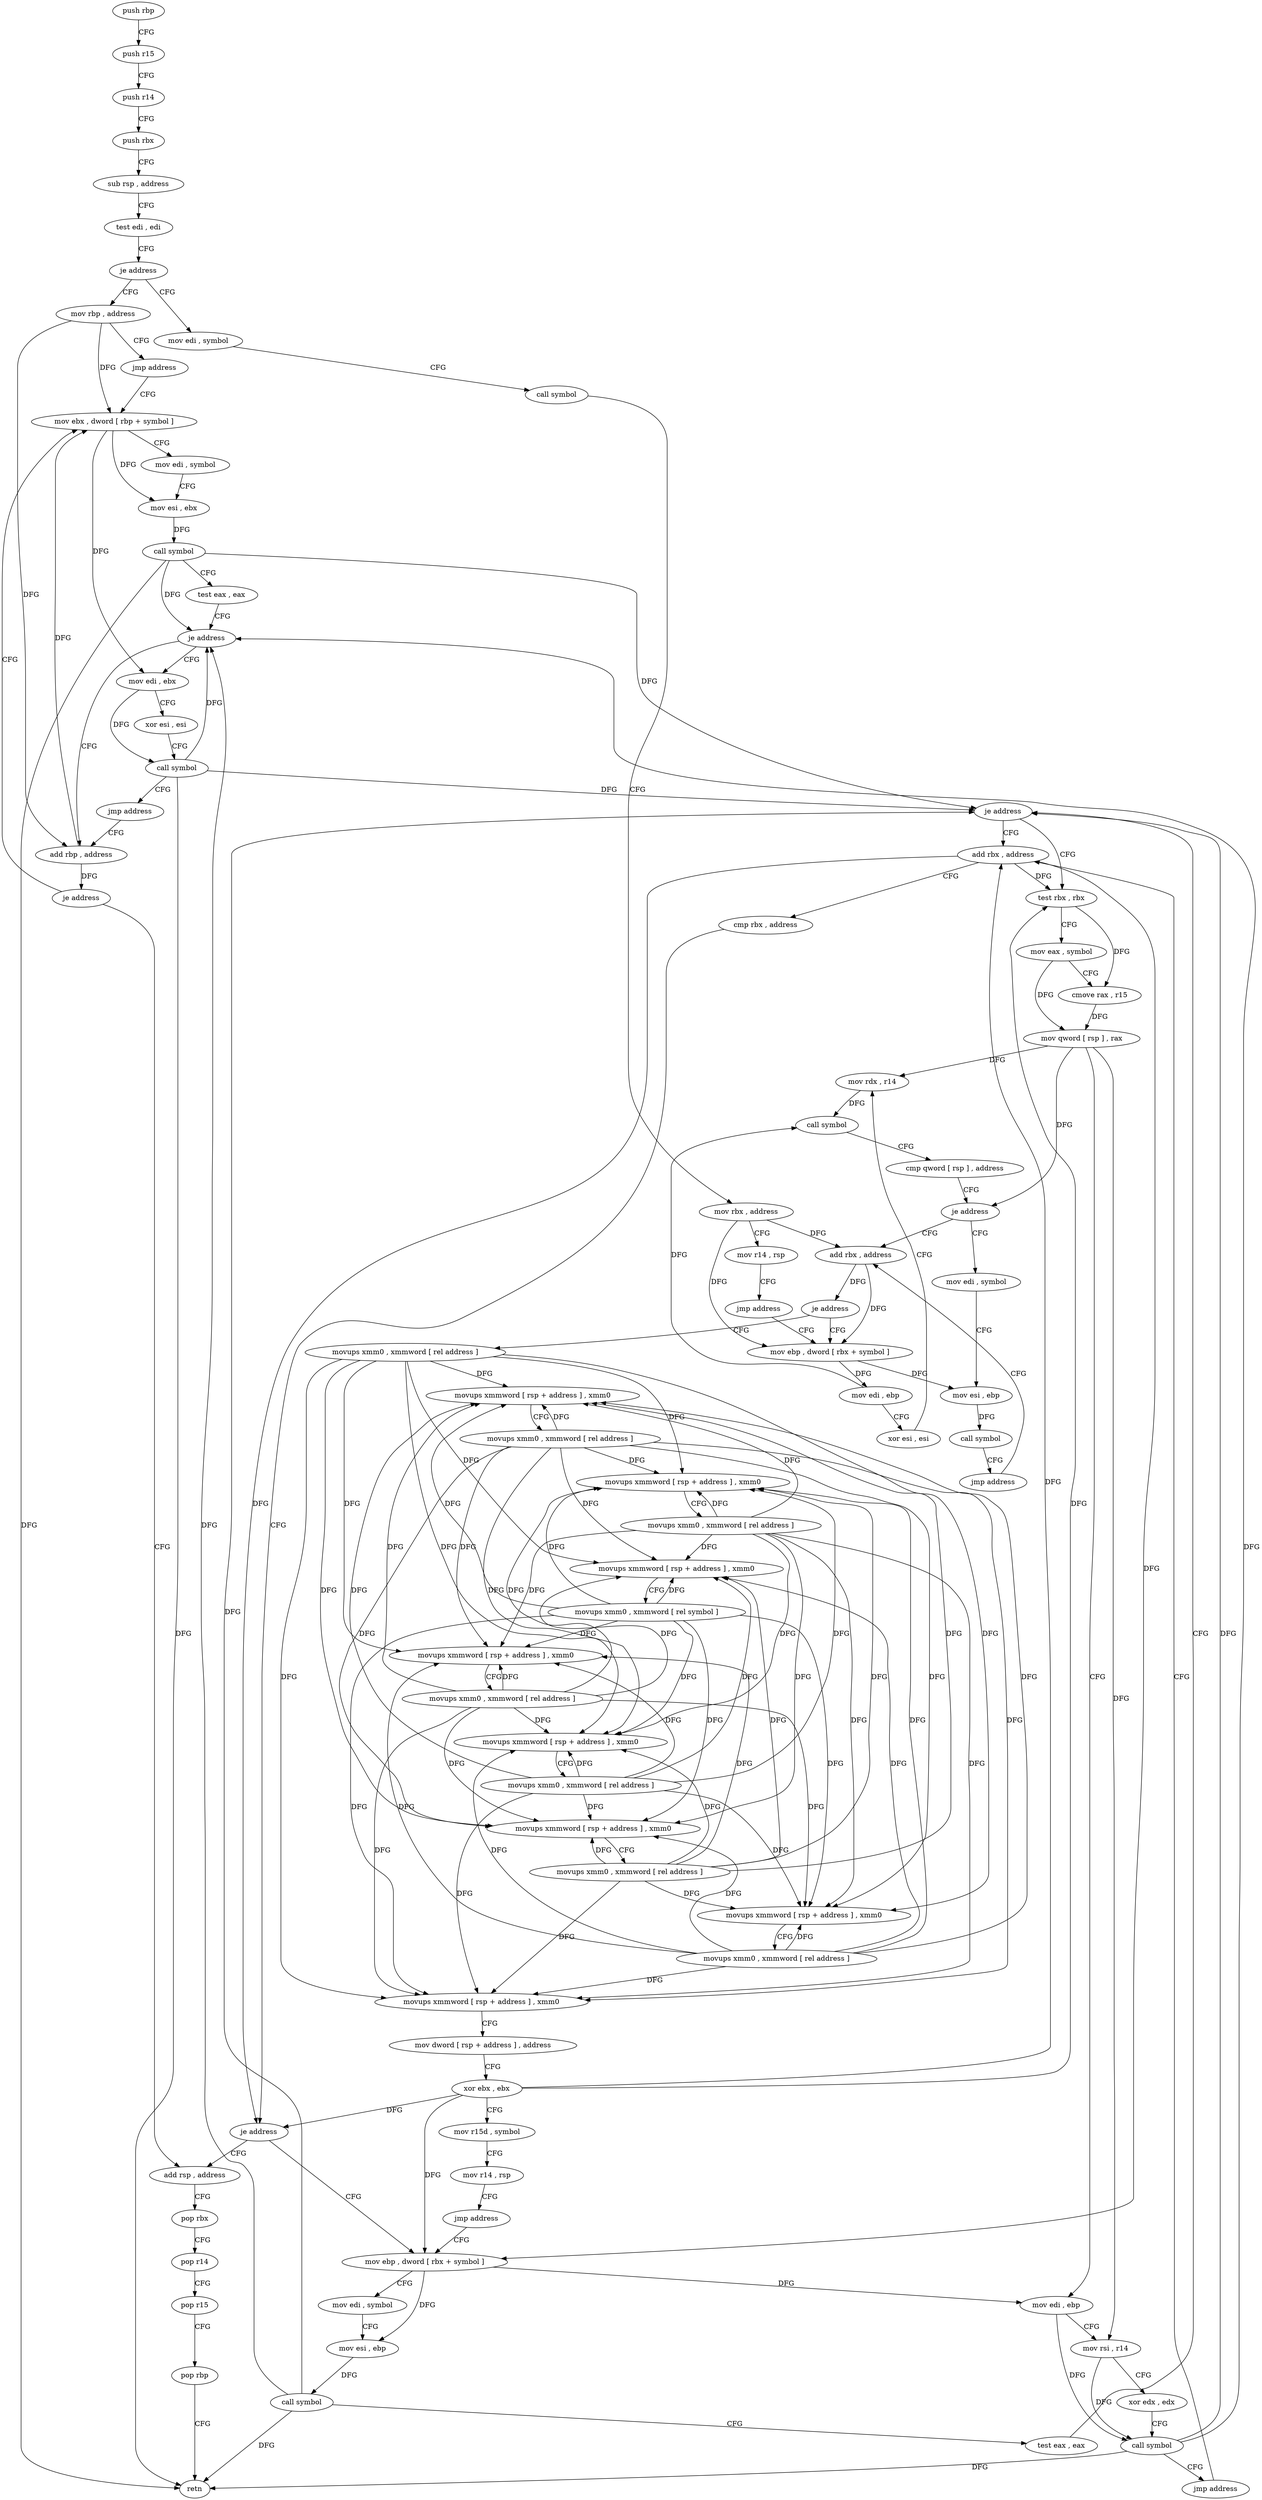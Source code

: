 digraph "func" {
"4218464" [label = "push rbp" ]
"4218465" [label = "push r15" ]
"4218467" [label = "push r14" ]
"4218469" [label = "push rbx" ]
"4218470" [label = "sub rsp , address" ]
"4218477" [label = "test edi , edi" ]
"4218479" [label = "je address" ]
"4218557" [label = "mov rbp , address" ]
"4218481" [label = "mov edi , symbol" ]
"4218564" [label = "jmp address" ]
"4218586" [label = "mov ebx , dword [ rbp + symbol ]" ]
"4218486" [label = "call symbol" ]
"4218491" [label = "mov rbx , address" ]
"4218498" [label = "mov r14 , rsp" ]
"4218501" [label = "jmp address" ]
"4218518" [label = "mov ebp , dword [ rbx + symbol ]" ]
"4218592" [label = "mov edi , symbol" ]
"4218597" [label = "mov esi , ebx" ]
"4218599" [label = "call symbol" ]
"4218604" [label = "test eax , eax" ]
"4218606" [label = "je address" ]
"4218576" [label = "add rbp , address" ]
"4218608" [label = "mov edi , ebx" ]
"4218524" [label = "mov edi , ebp" ]
"4218526" [label = "xor esi , esi" ]
"4218528" [label = "mov rdx , r14" ]
"4218531" [label = "call symbol" ]
"4218536" [label = "cmp qword [ rsp ] , address" ]
"4218541" [label = "je address" ]
"4218512" [label = "add rbx , address" ]
"4218543" [label = "mov edi , symbol" ]
"4218580" [label = "je address" ]
"4218814" [label = "add rsp , address" ]
"4218610" [label = "xor esi , esi" ]
"4218612" [label = "call symbol" ]
"4218617" [label = "jmp address" ]
"4218516" [label = "je address" ]
"4218619" [label = "movups xmm0 , xmmword [ rel address ]" ]
"4218548" [label = "mov esi , ebp" ]
"4218550" [label = "call symbol" ]
"4218555" [label = "jmp address" ]
"4218821" [label = "pop rbx" ]
"4218822" [label = "pop r14" ]
"4218824" [label = "pop r15" ]
"4218826" [label = "pop rbp" ]
"4218827" [label = "retn" ]
"4218626" [label = "movups xmmword [ rsp + address ] , xmm0" ]
"4218631" [label = "movups xmm0 , xmmword [ rel address ]" ]
"4218638" [label = "movups xmmword [ rsp + address ] , xmm0" ]
"4218643" [label = "movups xmm0 , xmmword [ rel address ]" ]
"4218650" [label = "movups xmmword [ rsp + address ] , xmm0" ]
"4218655" [label = "movups xmm0 , xmmword [ rel address ]" ]
"4218662" [label = "movups xmmword [ rsp + address ] , xmm0" ]
"4218667" [label = "movups xmm0 , xmmword [ rel address ]" ]
"4218674" [label = "movups xmmword [ rsp + address ] , xmm0" ]
"4218679" [label = "movups xmm0 , xmmword [ rel address ]" ]
"4218686" [label = "movups xmmword [ rsp + address ] , xmm0" ]
"4218691" [label = "movups xmm0 , xmmword [ rel address ]" ]
"4218698" [label = "movups xmmword [ rsp + address ] , xmm0" ]
"4218703" [label = "movups xmm0 , xmmword [ rel symbol ]" ]
"4218710" [label = "movups xmmword [ rsp + address ] , xmm0" ]
"4218715" [label = "mov dword [ rsp + address ] , address" ]
"4218726" [label = "xor ebx , ebx" ]
"4218728" [label = "mov r15d , symbol" ]
"4218734" [label = "mov r14 , rsp" ]
"4218737" [label = "jmp address" ]
"4218762" [label = "mov ebp , dword [ rbx + symbol ]" ]
"4218768" [label = "mov edi , symbol" ]
"4218773" [label = "mov esi , ebp" ]
"4218775" [label = "call symbol" ]
"4218780" [label = "test eax , eax" ]
"4218782" [label = "je address" ]
"4218752" [label = "add rbx , address" ]
"4218784" [label = "test rbx , rbx" ]
"4218756" [label = "cmp rbx , address" ]
"4218760" [label = "je address" ]
"4218787" [label = "mov eax , symbol" ]
"4218792" [label = "cmove rax , r15" ]
"4218796" [label = "mov qword [ rsp ] , rax" ]
"4218800" [label = "mov edi , ebp" ]
"4218802" [label = "mov rsi , r14" ]
"4218805" [label = "xor edx , edx" ]
"4218807" [label = "call symbol" ]
"4218812" [label = "jmp address" ]
"4218464" -> "4218465" [ label = "CFG" ]
"4218465" -> "4218467" [ label = "CFG" ]
"4218467" -> "4218469" [ label = "CFG" ]
"4218469" -> "4218470" [ label = "CFG" ]
"4218470" -> "4218477" [ label = "CFG" ]
"4218477" -> "4218479" [ label = "CFG" ]
"4218479" -> "4218557" [ label = "CFG" ]
"4218479" -> "4218481" [ label = "CFG" ]
"4218557" -> "4218564" [ label = "CFG" ]
"4218557" -> "4218586" [ label = "DFG" ]
"4218557" -> "4218576" [ label = "DFG" ]
"4218481" -> "4218486" [ label = "CFG" ]
"4218564" -> "4218586" [ label = "CFG" ]
"4218586" -> "4218592" [ label = "CFG" ]
"4218586" -> "4218597" [ label = "DFG" ]
"4218586" -> "4218608" [ label = "DFG" ]
"4218486" -> "4218491" [ label = "CFG" ]
"4218491" -> "4218498" [ label = "CFG" ]
"4218491" -> "4218518" [ label = "DFG" ]
"4218491" -> "4218512" [ label = "DFG" ]
"4218498" -> "4218501" [ label = "CFG" ]
"4218501" -> "4218518" [ label = "CFG" ]
"4218518" -> "4218524" [ label = "DFG" ]
"4218518" -> "4218548" [ label = "DFG" ]
"4218592" -> "4218597" [ label = "CFG" ]
"4218597" -> "4218599" [ label = "DFG" ]
"4218599" -> "4218604" [ label = "CFG" ]
"4218599" -> "4218606" [ label = "DFG" ]
"4218599" -> "4218827" [ label = "DFG" ]
"4218599" -> "4218782" [ label = "DFG" ]
"4218604" -> "4218606" [ label = "CFG" ]
"4218606" -> "4218576" [ label = "CFG" ]
"4218606" -> "4218608" [ label = "CFG" ]
"4218576" -> "4218580" [ label = "DFG" ]
"4218576" -> "4218586" [ label = "DFG" ]
"4218608" -> "4218610" [ label = "CFG" ]
"4218608" -> "4218612" [ label = "DFG" ]
"4218524" -> "4218526" [ label = "CFG" ]
"4218524" -> "4218531" [ label = "DFG" ]
"4218526" -> "4218528" [ label = "CFG" ]
"4218528" -> "4218531" [ label = "DFG" ]
"4218531" -> "4218536" [ label = "CFG" ]
"4218536" -> "4218541" [ label = "CFG" ]
"4218541" -> "4218512" [ label = "CFG" ]
"4218541" -> "4218543" [ label = "CFG" ]
"4218512" -> "4218516" [ label = "DFG" ]
"4218512" -> "4218518" [ label = "DFG" ]
"4218543" -> "4218548" [ label = "CFG" ]
"4218580" -> "4218814" [ label = "CFG" ]
"4218580" -> "4218586" [ label = "CFG" ]
"4218814" -> "4218821" [ label = "CFG" ]
"4218610" -> "4218612" [ label = "CFG" ]
"4218612" -> "4218617" [ label = "CFG" ]
"4218612" -> "4218606" [ label = "DFG" ]
"4218612" -> "4218827" [ label = "DFG" ]
"4218612" -> "4218782" [ label = "DFG" ]
"4218617" -> "4218576" [ label = "CFG" ]
"4218516" -> "4218619" [ label = "CFG" ]
"4218516" -> "4218518" [ label = "CFG" ]
"4218619" -> "4218626" [ label = "DFG" ]
"4218619" -> "4218638" [ label = "DFG" ]
"4218619" -> "4218650" [ label = "DFG" ]
"4218619" -> "4218662" [ label = "DFG" ]
"4218619" -> "4218674" [ label = "DFG" ]
"4218619" -> "4218686" [ label = "DFG" ]
"4218619" -> "4218698" [ label = "DFG" ]
"4218619" -> "4218710" [ label = "DFG" ]
"4218548" -> "4218550" [ label = "DFG" ]
"4218550" -> "4218555" [ label = "CFG" ]
"4218555" -> "4218512" [ label = "CFG" ]
"4218821" -> "4218822" [ label = "CFG" ]
"4218822" -> "4218824" [ label = "CFG" ]
"4218824" -> "4218826" [ label = "CFG" ]
"4218826" -> "4218827" [ label = "CFG" ]
"4218626" -> "4218631" [ label = "CFG" ]
"4218631" -> "4218638" [ label = "DFG" ]
"4218631" -> "4218626" [ label = "DFG" ]
"4218631" -> "4218650" [ label = "DFG" ]
"4218631" -> "4218662" [ label = "DFG" ]
"4218631" -> "4218674" [ label = "DFG" ]
"4218631" -> "4218686" [ label = "DFG" ]
"4218631" -> "4218698" [ label = "DFG" ]
"4218631" -> "4218710" [ label = "DFG" ]
"4218638" -> "4218643" [ label = "CFG" ]
"4218643" -> "4218650" [ label = "DFG" ]
"4218643" -> "4218626" [ label = "DFG" ]
"4218643" -> "4218638" [ label = "DFG" ]
"4218643" -> "4218662" [ label = "DFG" ]
"4218643" -> "4218674" [ label = "DFG" ]
"4218643" -> "4218686" [ label = "DFG" ]
"4218643" -> "4218698" [ label = "DFG" ]
"4218643" -> "4218710" [ label = "DFG" ]
"4218650" -> "4218655" [ label = "CFG" ]
"4218655" -> "4218662" [ label = "DFG" ]
"4218655" -> "4218626" [ label = "DFG" ]
"4218655" -> "4218638" [ label = "DFG" ]
"4218655" -> "4218650" [ label = "DFG" ]
"4218655" -> "4218674" [ label = "DFG" ]
"4218655" -> "4218686" [ label = "DFG" ]
"4218655" -> "4218698" [ label = "DFG" ]
"4218655" -> "4218710" [ label = "DFG" ]
"4218662" -> "4218667" [ label = "CFG" ]
"4218667" -> "4218674" [ label = "DFG" ]
"4218667" -> "4218626" [ label = "DFG" ]
"4218667" -> "4218638" [ label = "DFG" ]
"4218667" -> "4218650" [ label = "DFG" ]
"4218667" -> "4218662" [ label = "DFG" ]
"4218667" -> "4218686" [ label = "DFG" ]
"4218667" -> "4218698" [ label = "DFG" ]
"4218667" -> "4218710" [ label = "DFG" ]
"4218674" -> "4218679" [ label = "CFG" ]
"4218679" -> "4218686" [ label = "DFG" ]
"4218679" -> "4218626" [ label = "DFG" ]
"4218679" -> "4218638" [ label = "DFG" ]
"4218679" -> "4218650" [ label = "DFG" ]
"4218679" -> "4218662" [ label = "DFG" ]
"4218679" -> "4218674" [ label = "DFG" ]
"4218679" -> "4218698" [ label = "DFG" ]
"4218679" -> "4218710" [ label = "DFG" ]
"4218686" -> "4218691" [ label = "CFG" ]
"4218691" -> "4218698" [ label = "DFG" ]
"4218691" -> "4218626" [ label = "DFG" ]
"4218691" -> "4218638" [ label = "DFG" ]
"4218691" -> "4218650" [ label = "DFG" ]
"4218691" -> "4218662" [ label = "DFG" ]
"4218691" -> "4218674" [ label = "DFG" ]
"4218691" -> "4218686" [ label = "DFG" ]
"4218691" -> "4218710" [ label = "DFG" ]
"4218698" -> "4218703" [ label = "CFG" ]
"4218703" -> "4218710" [ label = "DFG" ]
"4218703" -> "4218626" [ label = "DFG" ]
"4218703" -> "4218638" [ label = "DFG" ]
"4218703" -> "4218650" [ label = "DFG" ]
"4218703" -> "4218662" [ label = "DFG" ]
"4218703" -> "4218674" [ label = "DFG" ]
"4218703" -> "4218686" [ label = "DFG" ]
"4218703" -> "4218698" [ label = "DFG" ]
"4218710" -> "4218715" [ label = "CFG" ]
"4218715" -> "4218726" [ label = "CFG" ]
"4218726" -> "4218728" [ label = "CFG" ]
"4218726" -> "4218762" [ label = "DFG" ]
"4218726" -> "4218752" [ label = "DFG" ]
"4218726" -> "4218760" [ label = "DFG" ]
"4218726" -> "4218784" [ label = "DFG" ]
"4218728" -> "4218734" [ label = "CFG" ]
"4218734" -> "4218737" [ label = "CFG" ]
"4218737" -> "4218762" [ label = "CFG" ]
"4218762" -> "4218768" [ label = "CFG" ]
"4218762" -> "4218773" [ label = "DFG" ]
"4218762" -> "4218800" [ label = "DFG" ]
"4218768" -> "4218773" [ label = "CFG" ]
"4218773" -> "4218775" [ label = "DFG" ]
"4218775" -> "4218780" [ label = "CFG" ]
"4218775" -> "4218606" [ label = "DFG" ]
"4218775" -> "4218827" [ label = "DFG" ]
"4218775" -> "4218782" [ label = "DFG" ]
"4218780" -> "4218782" [ label = "CFG" ]
"4218782" -> "4218752" [ label = "CFG" ]
"4218782" -> "4218784" [ label = "CFG" ]
"4218752" -> "4218756" [ label = "CFG" ]
"4218752" -> "4218762" [ label = "DFG" ]
"4218752" -> "4218760" [ label = "DFG" ]
"4218752" -> "4218784" [ label = "DFG" ]
"4218784" -> "4218787" [ label = "CFG" ]
"4218784" -> "4218792" [ label = "DFG" ]
"4218756" -> "4218760" [ label = "CFG" ]
"4218760" -> "4218814" [ label = "CFG" ]
"4218760" -> "4218762" [ label = "CFG" ]
"4218787" -> "4218792" [ label = "CFG" ]
"4218787" -> "4218796" [ label = "DFG" ]
"4218792" -> "4218796" [ label = "DFG" ]
"4218796" -> "4218800" [ label = "CFG" ]
"4218796" -> "4218528" [ label = "DFG" ]
"4218796" -> "4218541" [ label = "DFG" ]
"4218796" -> "4218802" [ label = "DFG" ]
"4218800" -> "4218802" [ label = "CFG" ]
"4218800" -> "4218807" [ label = "DFG" ]
"4218802" -> "4218805" [ label = "CFG" ]
"4218802" -> "4218807" [ label = "DFG" ]
"4218805" -> "4218807" [ label = "CFG" ]
"4218807" -> "4218812" [ label = "CFG" ]
"4218807" -> "4218606" [ label = "DFG" ]
"4218807" -> "4218782" [ label = "DFG" ]
"4218807" -> "4218827" [ label = "DFG" ]
"4218812" -> "4218752" [ label = "CFG" ]
}
